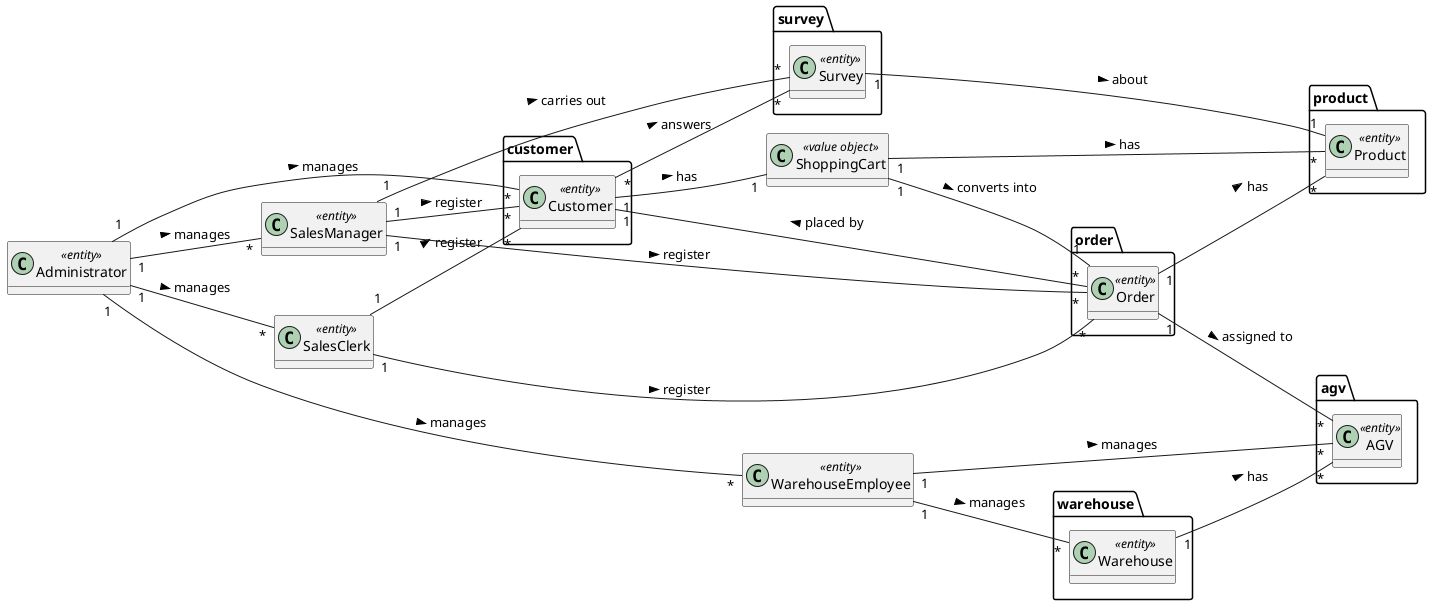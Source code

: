 @startuml
hide methods
left to right direction
skinparam classAttributeIconSize 0

package "warehouse"{
class Warehouse{

}
}

package "order"{
class Order{

}
}

package "product"{
class Product{
}
}

class ShoppingCart{
}

package "customer"{
class Customer{
}
}

package "agv"{
class AGV{
}
}

class SalesClerk{
}

class SalesManager{
}

class WarehouseEmployee{
}

class Administrator{
}

package "survey"{
class Survey{
}
}

Product <<entity>>
Customer <<entity>>
SalesClerk <<entity>>
SalesManager <<entity>>
WarehouseEmployee <<entity>>
Administrator <<entity>>
Survey <<entity>>
Order <<entity>>
Warehouse <<entity>>
AGV <<entity>>
ShoppingCart <<value object>>

SalesClerk "1" -- "*" Customer : register >
SalesClerk "1" -- "*" Order : register >
SalesManager "1" -- "*" Customer : register >
SalesManager "1" -- "*" Order : register >
SalesManager "1" -- "*" Survey : carries out >
WarehouseEmployee "1" -- "*" Warehouse : manages >
WarehouseEmployee "1" -- "*" AGV : manages >
Administrator "1" -- "*" SalesManager: manages >
Administrator "1" -- "*" SalesClerk : manages >
Administrator "1" -- "*" WarehouseEmployee : manages >
Administrator "1" -- "*" Customer : manages >
Customer "1" -- "1" ShoppingCart : has >
Warehouse "1" -- "*" AGV : has >
Order "1" -- "*" AGV : assigned to >
Order "1" -- "*" Product : has >
ShoppingCart "1" -- "1" Order : converts into >
ShoppingCart "1" -- "*" Product  : has >
Customer "1" -- "*" Order : placed by <
Survey "1" -- "1" Product : about >
Customer "*" -- "*" Survey : answers >

@enduml